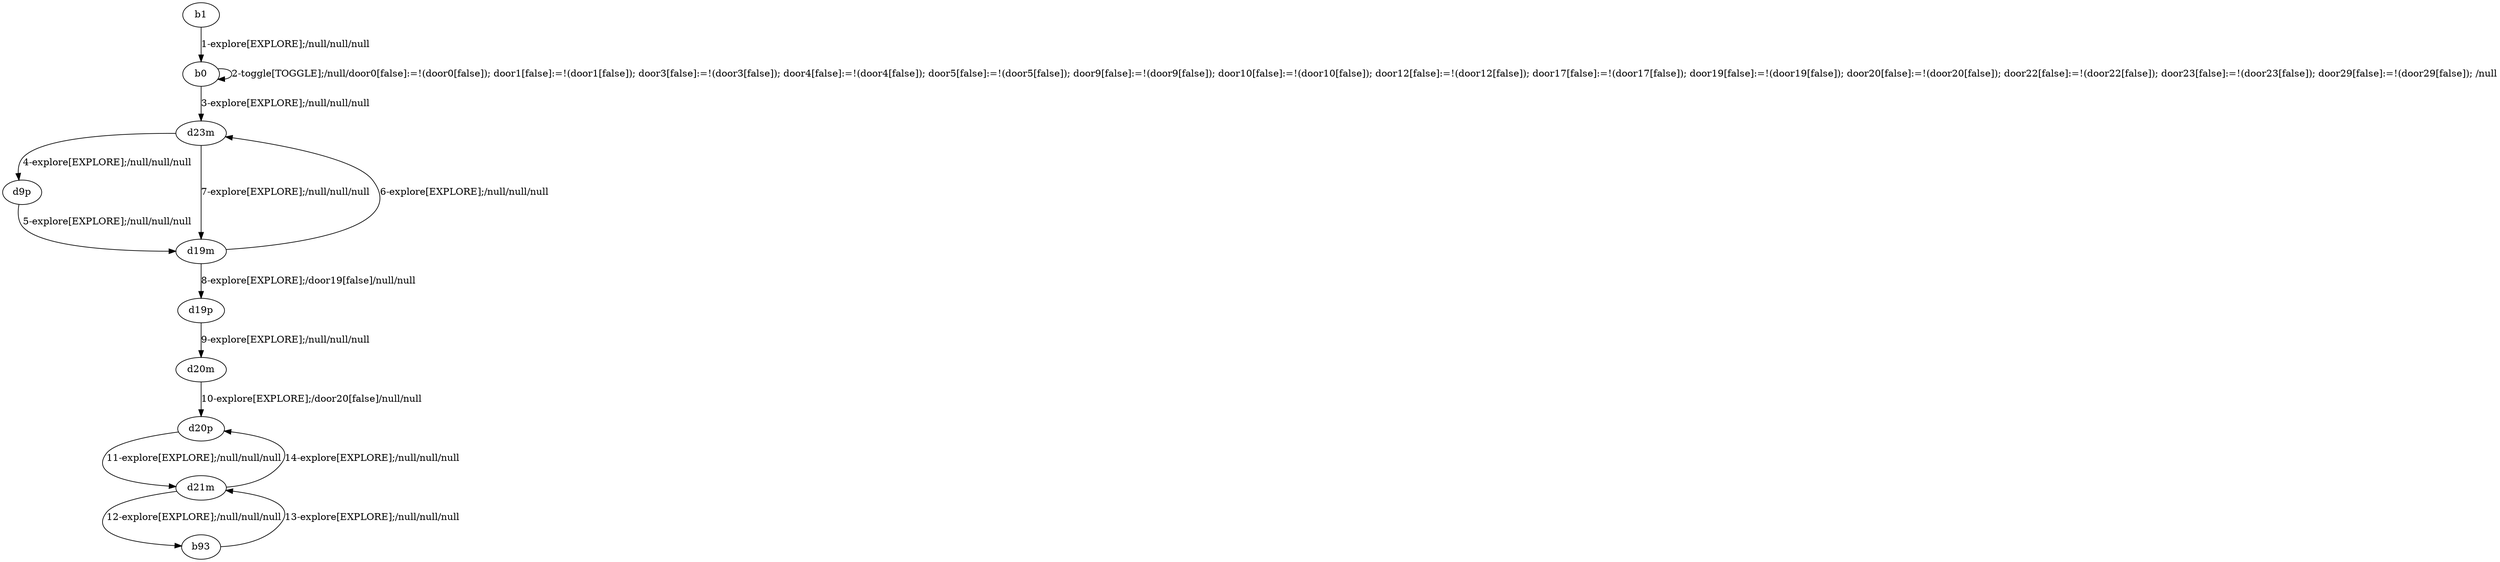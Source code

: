 # Total number of goals covered by this test: 1
# d21m --> d20p

digraph g {
"b1" -> "b0" [label = "1-explore[EXPLORE];/null/null/null"];
"b0" -> "b0" [label = "2-toggle[TOGGLE];/null/door0[false]:=!(door0[false]); door1[false]:=!(door1[false]); door3[false]:=!(door3[false]); door4[false]:=!(door4[false]); door5[false]:=!(door5[false]); door9[false]:=!(door9[false]); door10[false]:=!(door10[false]); door12[false]:=!(door12[false]); door17[false]:=!(door17[false]); door19[false]:=!(door19[false]); door20[false]:=!(door20[false]); door22[false]:=!(door22[false]); door23[false]:=!(door23[false]); door29[false]:=!(door29[false]); /null"];
"b0" -> "d23m" [label = "3-explore[EXPLORE];/null/null/null"];
"d23m" -> "d9p" [label = "4-explore[EXPLORE];/null/null/null"];
"d9p" -> "d19m" [label = "5-explore[EXPLORE];/null/null/null"];
"d19m" -> "d23m" [label = "6-explore[EXPLORE];/null/null/null"];
"d23m" -> "d19m" [label = "7-explore[EXPLORE];/null/null/null"];
"d19m" -> "d19p" [label = "8-explore[EXPLORE];/door19[false]/null/null"];
"d19p" -> "d20m" [label = "9-explore[EXPLORE];/null/null/null"];
"d20m" -> "d20p" [label = "10-explore[EXPLORE];/door20[false]/null/null"];
"d20p" -> "d21m" [label = "11-explore[EXPLORE];/null/null/null"];
"d21m" -> "b93" [label = "12-explore[EXPLORE];/null/null/null"];
"b93" -> "d21m" [label = "13-explore[EXPLORE];/null/null/null"];
"d21m" -> "d20p" [label = "14-explore[EXPLORE];/null/null/null"];
}
